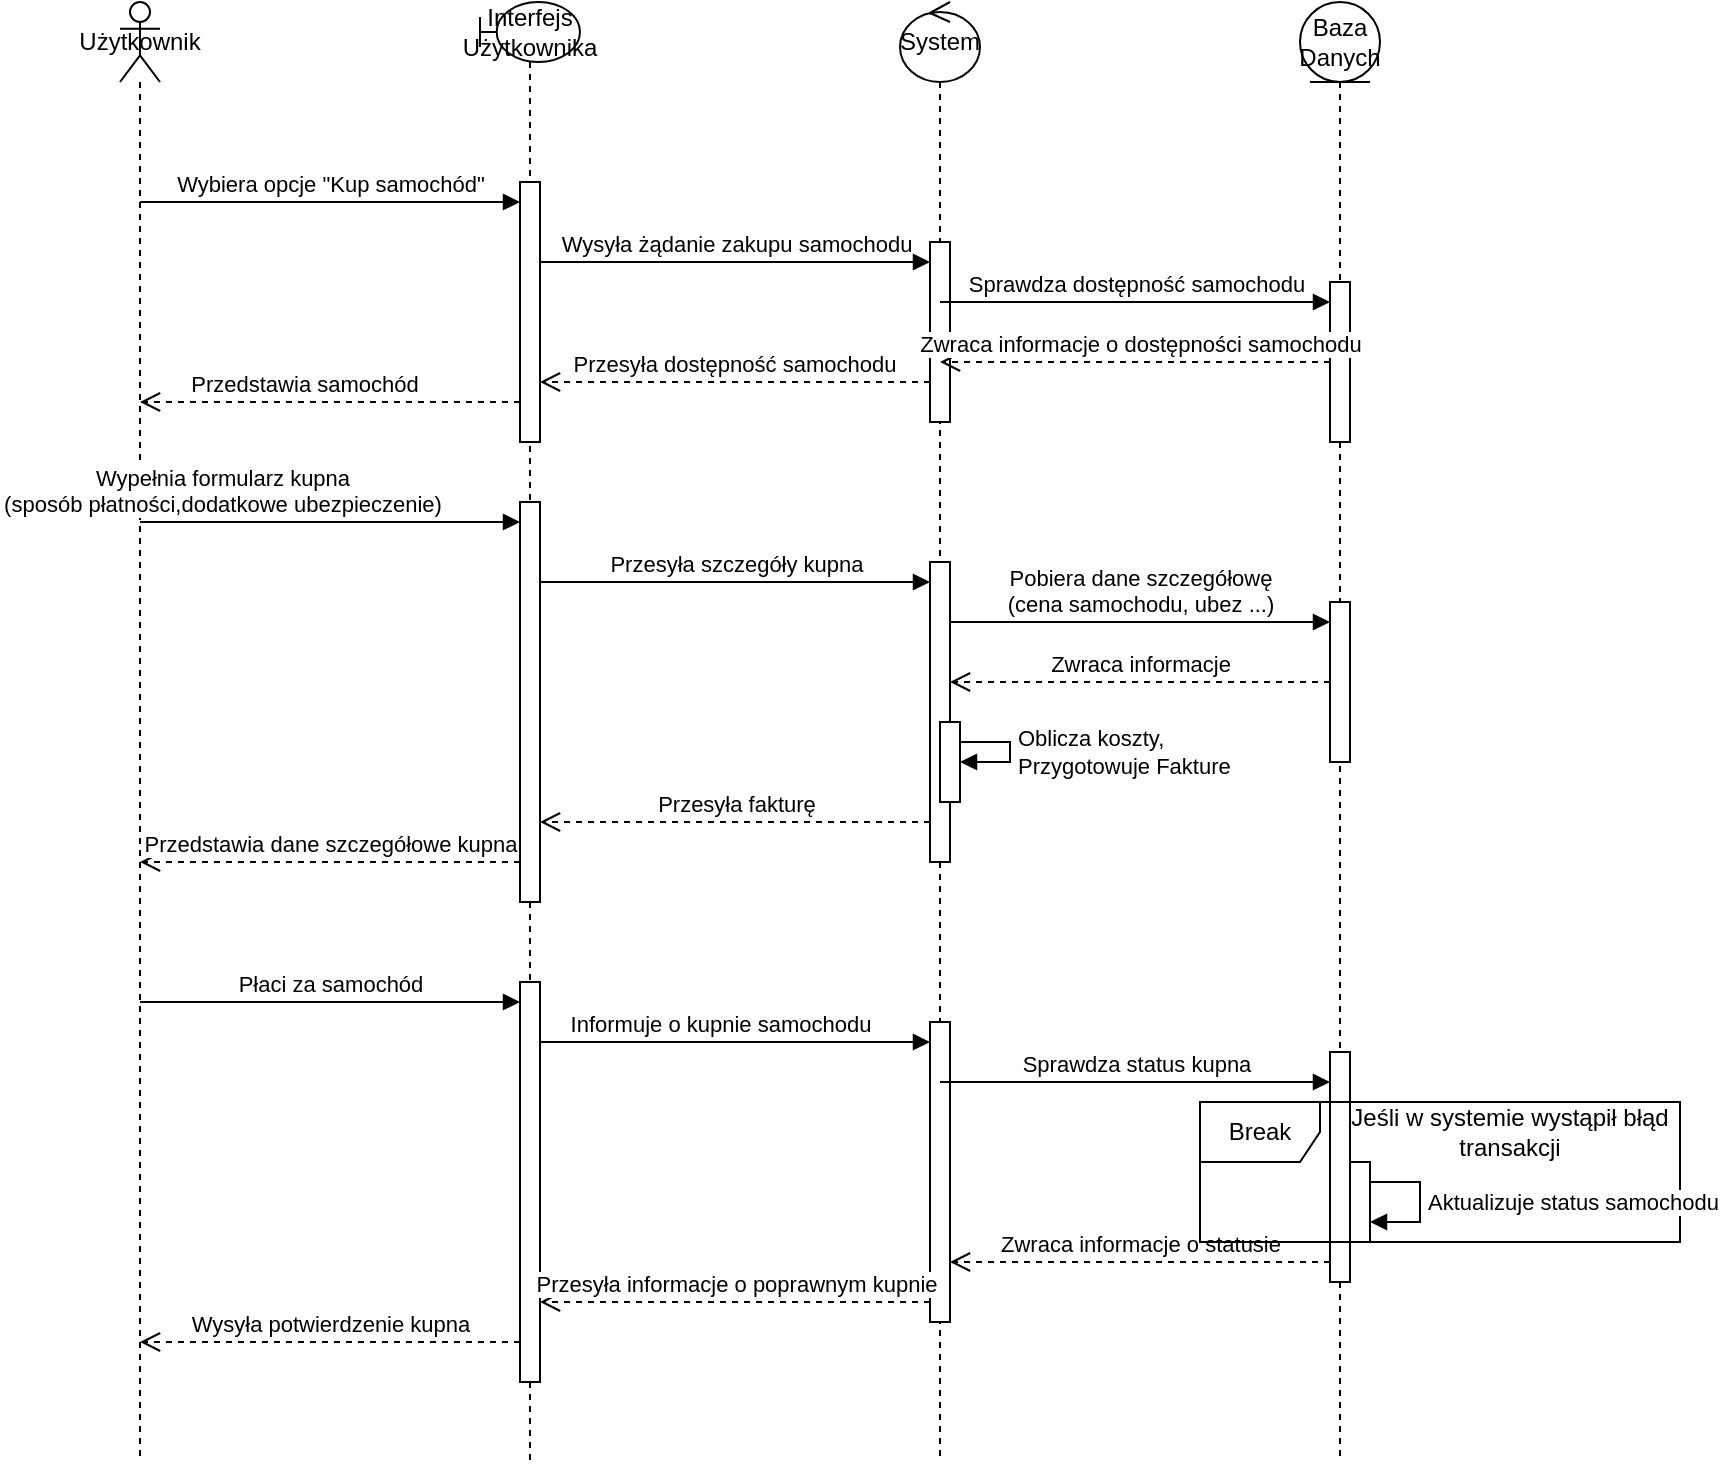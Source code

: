 <mxfile version="21.2.9" type="device">
  <diagram name="Strona-1" id="CH3fYYv1wVLw9lZq92jd">
    <mxGraphModel dx="1674" dy="768" grid="1" gridSize="10" guides="1" tooltips="1" connect="1" arrows="1" fold="1" page="1" pageScale="1" pageWidth="827" pageHeight="1169" math="0" shadow="0">
      <root>
        <mxCell id="0" />
        <mxCell id="1" parent="0" />
        <mxCell id="yxJLWmAVken-WrYLLM8N-1" value="Baza Danych" style="shape=umlLifeline;perimeter=lifelinePerimeter;whiteSpace=wrap;html=1;container=1;dropTarget=0;collapsible=0;recursiveResize=0;outlineConnect=0;portConstraint=eastwest;newEdgeStyle={&quot;edgeStyle&quot;:&quot;elbowEdgeStyle&quot;,&quot;elbow&quot;:&quot;vertical&quot;,&quot;curved&quot;:0,&quot;rounded&quot;:0};participant=umlEntity;" vertex="1" parent="1">
          <mxGeometry x="700" y="30" width="40" height="730" as="geometry" />
        </mxCell>
        <mxCell id="yxJLWmAVken-WrYLLM8N-13" value="" style="html=1;points=[];perimeter=orthogonalPerimeter;outlineConnect=0;targetShapes=umlLifeline;portConstraint=eastwest;newEdgeStyle={&quot;edgeStyle&quot;:&quot;elbowEdgeStyle&quot;,&quot;elbow&quot;:&quot;vertical&quot;,&quot;curved&quot;:0,&quot;rounded&quot;:0};" vertex="1" parent="yxJLWmAVken-WrYLLM8N-1">
          <mxGeometry x="15" y="140" width="10" height="80" as="geometry" />
        </mxCell>
        <mxCell id="yxJLWmAVken-WrYLLM8N-22" value="" style="html=1;points=[];perimeter=orthogonalPerimeter;outlineConnect=0;targetShapes=umlLifeline;portConstraint=eastwest;newEdgeStyle={&quot;edgeStyle&quot;:&quot;elbowEdgeStyle&quot;,&quot;elbow&quot;:&quot;vertical&quot;,&quot;curved&quot;:0,&quot;rounded&quot;:0};" vertex="1" parent="yxJLWmAVken-WrYLLM8N-1">
          <mxGeometry x="15" y="300" width="10" height="80" as="geometry" />
        </mxCell>
        <mxCell id="yxJLWmAVken-WrYLLM8N-33" value="" style="html=1;points=[];perimeter=orthogonalPerimeter;outlineConnect=0;targetShapes=umlLifeline;portConstraint=eastwest;newEdgeStyle={&quot;edgeStyle&quot;:&quot;elbowEdgeStyle&quot;,&quot;elbow&quot;:&quot;vertical&quot;,&quot;curved&quot;:0,&quot;rounded&quot;:0};" vertex="1" parent="yxJLWmAVken-WrYLLM8N-1">
          <mxGeometry x="15" y="525" width="10" height="115" as="geometry" />
        </mxCell>
        <mxCell id="yxJLWmAVken-WrYLLM8N-2" value="System" style="shape=umlLifeline;perimeter=lifelinePerimeter;whiteSpace=wrap;html=1;container=1;dropTarget=0;collapsible=0;recursiveResize=0;outlineConnect=0;portConstraint=eastwest;newEdgeStyle={&quot;edgeStyle&quot;:&quot;elbowEdgeStyle&quot;,&quot;elbow&quot;:&quot;vertical&quot;,&quot;curved&quot;:0,&quot;rounded&quot;:0};participant=umlControl;" vertex="1" parent="1">
          <mxGeometry x="500" y="30" width="40" height="730" as="geometry" />
        </mxCell>
        <mxCell id="yxJLWmAVken-WrYLLM8N-10" value="" style="html=1;points=[];perimeter=orthogonalPerimeter;outlineConnect=0;targetShapes=umlLifeline;portConstraint=eastwest;newEdgeStyle={&quot;edgeStyle&quot;:&quot;elbowEdgeStyle&quot;,&quot;elbow&quot;:&quot;vertical&quot;,&quot;curved&quot;:0,&quot;rounded&quot;:0};" vertex="1" parent="yxJLWmAVken-WrYLLM8N-2">
          <mxGeometry x="15" y="120" width="10" height="90" as="geometry" />
        </mxCell>
        <mxCell id="yxJLWmAVken-WrYLLM8N-19" value="" style="html=1;points=[];perimeter=orthogonalPerimeter;outlineConnect=0;targetShapes=umlLifeline;portConstraint=eastwest;newEdgeStyle={&quot;edgeStyle&quot;:&quot;elbowEdgeStyle&quot;,&quot;elbow&quot;:&quot;vertical&quot;,&quot;curved&quot;:0,&quot;rounded&quot;:0};" vertex="1" parent="yxJLWmAVken-WrYLLM8N-2">
          <mxGeometry x="15" y="280" width="10" height="150" as="geometry" />
        </mxCell>
        <mxCell id="yxJLWmAVken-WrYLLM8N-30" value="" style="html=1;points=[];perimeter=orthogonalPerimeter;outlineConnect=0;targetShapes=umlLifeline;portConstraint=eastwest;newEdgeStyle={&quot;edgeStyle&quot;:&quot;elbowEdgeStyle&quot;,&quot;elbow&quot;:&quot;vertical&quot;,&quot;curved&quot;:0,&quot;rounded&quot;:0};" vertex="1" parent="yxJLWmAVken-WrYLLM8N-2">
          <mxGeometry x="15" y="510" width="10" height="150" as="geometry" />
        </mxCell>
        <mxCell id="yxJLWmAVken-WrYLLM8N-4" value="Interfejs Użytkownika" style="shape=umlLifeline;perimeter=lifelinePerimeter;whiteSpace=wrap;html=1;container=1;dropTarget=0;collapsible=0;recursiveResize=0;outlineConnect=0;portConstraint=eastwest;newEdgeStyle={&quot;edgeStyle&quot;:&quot;elbowEdgeStyle&quot;,&quot;elbow&quot;:&quot;vertical&quot;,&quot;curved&quot;:0,&quot;rounded&quot;:0};participant=umlBoundary;size=30;" vertex="1" parent="1">
          <mxGeometry x="290" y="30" width="50" height="730" as="geometry" />
        </mxCell>
        <mxCell id="yxJLWmAVken-WrYLLM8N-7" value="" style="html=1;points=[];perimeter=orthogonalPerimeter;outlineConnect=0;targetShapes=umlLifeline;portConstraint=eastwest;newEdgeStyle={&quot;edgeStyle&quot;:&quot;elbowEdgeStyle&quot;,&quot;elbow&quot;:&quot;vertical&quot;,&quot;curved&quot;:0,&quot;rounded&quot;:0};" vertex="1" parent="yxJLWmAVken-WrYLLM8N-4">
          <mxGeometry x="20" y="90" width="10" height="130" as="geometry" />
        </mxCell>
        <mxCell id="yxJLWmAVken-WrYLLM8N-16" value="" style="html=1;points=[];perimeter=orthogonalPerimeter;outlineConnect=0;targetShapes=umlLifeline;portConstraint=eastwest;newEdgeStyle={&quot;edgeStyle&quot;:&quot;elbowEdgeStyle&quot;,&quot;elbow&quot;:&quot;vertical&quot;,&quot;curved&quot;:0,&quot;rounded&quot;:0};" vertex="1" parent="yxJLWmAVken-WrYLLM8N-4">
          <mxGeometry x="20" y="250" width="10" height="200" as="geometry" />
        </mxCell>
        <mxCell id="yxJLWmAVken-WrYLLM8N-27" value="" style="html=1;points=[];perimeter=orthogonalPerimeter;outlineConnect=0;targetShapes=umlLifeline;portConstraint=eastwest;newEdgeStyle={&quot;edgeStyle&quot;:&quot;elbowEdgeStyle&quot;,&quot;elbow&quot;:&quot;vertical&quot;,&quot;curved&quot;:0,&quot;rounded&quot;:0};" vertex="1" parent="yxJLWmAVken-WrYLLM8N-4">
          <mxGeometry x="20" y="490" width="10" height="200" as="geometry" />
        </mxCell>
        <mxCell id="yxJLWmAVken-WrYLLM8N-6" value="Użytkownik" style="shape=umlLifeline;perimeter=lifelinePerimeter;whiteSpace=wrap;html=1;container=1;dropTarget=0;collapsible=0;recursiveResize=0;outlineConnect=0;portConstraint=eastwest;newEdgeStyle={&quot;edgeStyle&quot;:&quot;elbowEdgeStyle&quot;,&quot;elbow&quot;:&quot;vertical&quot;,&quot;curved&quot;:0,&quot;rounded&quot;:0};participant=umlActor;" vertex="1" parent="1">
          <mxGeometry x="110" y="30" width="20" height="730" as="geometry" />
        </mxCell>
        <mxCell id="yxJLWmAVken-WrYLLM8N-8" value="Wybiera opcje &quot;Kup samochód&quot;" style="html=1;verticalAlign=bottom;endArrow=block;edgeStyle=elbowEdgeStyle;elbow=vertical;curved=0;rounded=0;" edge="1" target="yxJLWmAVken-WrYLLM8N-7" parent="1" source="yxJLWmAVken-WrYLLM8N-6">
          <mxGeometry relative="1" as="geometry">
            <mxPoint x="240" y="120" as="sourcePoint" />
            <Array as="points">
              <mxPoint x="200" y="130" />
            </Array>
          </mxGeometry>
        </mxCell>
        <mxCell id="yxJLWmAVken-WrYLLM8N-11" value="Wysyła żądanie zakupu samochodu" style="html=1;verticalAlign=bottom;endArrow=block;edgeStyle=elbowEdgeStyle;elbow=vertical;curved=0;rounded=0;" edge="1" target="yxJLWmAVken-WrYLLM8N-10" parent="1" source="yxJLWmAVken-WrYLLM8N-7">
          <mxGeometry relative="1" as="geometry">
            <mxPoint x="445" y="150" as="sourcePoint" />
            <Array as="points">
              <mxPoint x="390" y="160" />
            </Array>
          </mxGeometry>
        </mxCell>
        <mxCell id="yxJLWmAVken-WrYLLM8N-14" value="Sprawdza dostępność samochodu" style="html=1;verticalAlign=bottom;endArrow=block;edgeStyle=elbowEdgeStyle;elbow=vertical;curved=0;rounded=0;" edge="1" target="yxJLWmAVken-WrYLLM8N-13" parent="1" source="yxJLWmAVken-WrYLLM8N-2">
          <mxGeometry relative="1" as="geometry">
            <mxPoint x="645" y="170" as="sourcePoint" />
            <Array as="points">
              <mxPoint x="570" y="180" />
            </Array>
          </mxGeometry>
        </mxCell>
        <mxCell id="yxJLWmAVken-WrYLLM8N-15" value="Zwraca informacje o dostępności samochodu" style="html=1;verticalAlign=bottom;endArrow=open;dashed=1;endSize=8;edgeStyle=elbowEdgeStyle;elbow=vertical;curved=0;rounded=0;" edge="1" source="yxJLWmAVken-WrYLLM8N-13" parent="1" target="yxJLWmAVken-WrYLLM8N-2">
          <mxGeometry x="-0.028" relative="1" as="geometry">
            <mxPoint x="645" y="245" as="targetPoint" />
            <mxPoint as="offset" />
          </mxGeometry>
        </mxCell>
        <mxCell id="yxJLWmAVken-WrYLLM8N-12" value="Przesyła dostępność samochodu" style="html=1;verticalAlign=bottom;endArrow=open;dashed=1;endSize=8;edgeStyle=elbowEdgeStyle;elbow=vertical;curved=0;rounded=0;" edge="1" source="yxJLWmAVken-WrYLLM8N-10" parent="1" target="yxJLWmAVken-WrYLLM8N-7">
          <mxGeometry x="0.005" relative="1" as="geometry">
            <mxPoint x="445" y="225" as="targetPoint" />
            <Array as="points">
              <mxPoint x="390" y="220" />
            </Array>
            <mxPoint as="offset" />
          </mxGeometry>
        </mxCell>
        <mxCell id="yxJLWmAVken-WrYLLM8N-9" value="Przedstawia samochód" style="html=1;verticalAlign=bottom;endArrow=open;dashed=1;endSize=8;edgeStyle=elbowEdgeStyle;elbow=vertical;curved=0;rounded=0;" edge="1" source="yxJLWmAVken-WrYLLM8N-7" parent="1" target="yxJLWmAVken-WrYLLM8N-6">
          <mxGeometry x="0.143" relative="1" as="geometry">
            <mxPoint x="240" y="195" as="targetPoint" />
            <Array as="points">
              <mxPoint x="240" y="230" />
            </Array>
            <mxPoint as="offset" />
          </mxGeometry>
        </mxCell>
        <mxCell id="yxJLWmAVken-WrYLLM8N-17" value="Wypełnia formularz kupna&lt;br&gt;(sposób płatności,dodatkowe ubezpieczenie)" style="html=1;verticalAlign=bottom;endArrow=block;edgeStyle=elbowEdgeStyle;elbow=vertical;curved=0;rounded=0;" edge="1" target="yxJLWmAVken-WrYLLM8N-16" parent="1" source="yxJLWmAVken-WrYLLM8N-6">
          <mxGeometry x="-0.575" relative="1" as="geometry">
            <mxPoint x="240" y="280" as="sourcePoint" />
            <Array as="points">
              <mxPoint x="180" y="290" />
            </Array>
            <mxPoint as="offset" />
          </mxGeometry>
        </mxCell>
        <mxCell id="yxJLWmAVken-WrYLLM8N-18" value="Przedstawia dane szczegółowe kupna" style="html=1;verticalAlign=bottom;endArrow=open;dashed=1;endSize=8;edgeStyle=elbowEdgeStyle;elbow=vertical;curved=0;rounded=0;" edge="1" source="yxJLWmAVken-WrYLLM8N-16" parent="1" target="yxJLWmAVken-WrYLLM8N-6">
          <mxGeometry relative="1" as="geometry">
            <mxPoint x="240" y="355" as="targetPoint" />
            <Array as="points">
              <mxPoint x="270" y="460" />
              <mxPoint x="190" y="440" />
              <mxPoint x="260" y="355" />
            </Array>
          </mxGeometry>
        </mxCell>
        <mxCell id="yxJLWmAVken-WrYLLM8N-20" value="Przesyła szczegóły kupna" style="html=1;verticalAlign=bottom;endArrow=block;edgeStyle=elbowEdgeStyle;elbow=vertical;curved=0;rounded=0;" edge="1" target="yxJLWmAVken-WrYLLM8N-19" parent="1" source="yxJLWmAVken-WrYLLM8N-16">
          <mxGeometry relative="1" as="geometry">
            <mxPoint x="445" y="310" as="sourcePoint" />
            <Array as="points">
              <mxPoint x="370" y="320" />
            </Array>
          </mxGeometry>
        </mxCell>
        <mxCell id="yxJLWmAVken-WrYLLM8N-21" value="Przesyła fakturę" style="html=1;verticalAlign=bottom;endArrow=open;dashed=1;endSize=8;edgeStyle=elbowEdgeStyle;elbow=vertical;curved=0;rounded=0;" edge="1" source="yxJLWmAVken-WrYLLM8N-19" parent="1" target="yxJLWmAVken-WrYLLM8N-16">
          <mxGeometry relative="1" as="geometry">
            <mxPoint x="445" y="385" as="targetPoint" />
            <Array as="points">
              <mxPoint x="410" y="440" />
              <mxPoint x="400" y="370" />
            </Array>
          </mxGeometry>
        </mxCell>
        <mxCell id="yxJLWmAVken-WrYLLM8N-23" value="Pobiera dane szczegółowę&lt;br&gt;(cena samochodu, ubez ...)" style="html=1;verticalAlign=bottom;endArrow=block;edgeStyle=elbowEdgeStyle;elbow=vertical;curved=0;rounded=0;" edge="1" target="yxJLWmAVken-WrYLLM8N-22" parent="1" source="yxJLWmAVken-WrYLLM8N-19">
          <mxGeometry relative="1" as="geometry">
            <mxPoint x="645" y="330" as="sourcePoint" />
            <Array as="points">
              <mxPoint x="560" y="340" />
            </Array>
            <mxPoint as="offset" />
          </mxGeometry>
        </mxCell>
        <mxCell id="yxJLWmAVken-WrYLLM8N-24" value="Zwraca informacje" style="html=1;verticalAlign=bottom;endArrow=open;dashed=1;endSize=8;edgeStyle=elbowEdgeStyle;elbow=vertical;curved=0;rounded=0;" edge="1" source="yxJLWmAVken-WrYLLM8N-22" parent="1" target="yxJLWmAVken-WrYLLM8N-19">
          <mxGeometry relative="1" as="geometry">
            <mxPoint x="645" y="405" as="targetPoint" />
          </mxGeometry>
        </mxCell>
        <mxCell id="yxJLWmAVken-WrYLLM8N-25" value="" style="html=1;points=[];perimeter=orthogonalPerimeter;outlineConnect=0;targetShapes=umlLifeline;portConstraint=eastwest;newEdgeStyle={&quot;edgeStyle&quot;:&quot;elbowEdgeStyle&quot;,&quot;elbow&quot;:&quot;vertical&quot;,&quot;curved&quot;:0,&quot;rounded&quot;:0};" vertex="1" parent="1">
          <mxGeometry x="520" y="390" width="10" height="40" as="geometry" />
        </mxCell>
        <mxCell id="yxJLWmAVken-WrYLLM8N-26" value="Oblicza koszty,&lt;br&gt;Przygotowuje Fakture" style="html=1;align=left;spacingLeft=2;endArrow=block;rounded=0;edgeStyle=orthogonalEdgeStyle;curved=0;rounded=0;" edge="1" target="yxJLWmAVken-WrYLLM8N-25" parent="1" source="yxJLWmAVken-WrYLLM8N-25">
          <mxGeometry relative="1" as="geometry">
            <mxPoint x="525" y="370" as="sourcePoint" />
            <Array as="points">
              <mxPoint x="555" y="400" />
              <mxPoint x="555" y="410" />
            </Array>
          </mxGeometry>
        </mxCell>
        <mxCell id="yxJLWmAVken-WrYLLM8N-28" value="Płaci za samochód" style="html=1;verticalAlign=bottom;endArrow=block;edgeStyle=elbowEdgeStyle;elbow=vertical;curved=0;rounded=0;" edge="1" target="yxJLWmAVken-WrYLLM8N-27" parent="1" source="yxJLWmAVken-WrYLLM8N-6">
          <mxGeometry relative="1" as="geometry">
            <mxPoint x="240" y="520" as="sourcePoint" />
            <Array as="points">
              <mxPoint x="170" y="530" />
            </Array>
          </mxGeometry>
        </mxCell>
        <mxCell id="yxJLWmAVken-WrYLLM8N-31" value="Informuje o kupnie samochodu" style="html=1;verticalAlign=bottom;endArrow=block;edgeStyle=elbowEdgeStyle;elbow=vertical;curved=0;rounded=0;" edge="1" target="yxJLWmAVken-WrYLLM8N-30" parent="1" source="yxJLWmAVken-WrYLLM8N-27">
          <mxGeometry x="-0.077" relative="1" as="geometry">
            <mxPoint x="445" y="530" as="sourcePoint" />
            <Array as="points">
              <mxPoint x="370" y="550" />
            </Array>
            <mxPoint as="offset" />
          </mxGeometry>
        </mxCell>
        <mxCell id="yxJLWmAVken-WrYLLM8N-29" value="Wysyła potwierdzenie kupna" style="html=1;verticalAlign=bottom;endArrow=open;dashed=1;endSize=8;edgeStyle=elbowEdgeStyle;elbow=vertical;curved=0;rounded=0;" edge="1" source="yxJLWmAVken-WrYLLM8N-27" parent="1" target="yxJLWmAVken-WrYLLM8N-6">
          <mxGeometry relative="1" as="geometry">
            <mxPoint x="240" y="595" as="targetPoint" />
            <Array as="points">
              <mxPoint x="250" y="700" />
              <mxPoint x="180" y="650" />
            </Array>
          </mxGeometry>
        </mxCell>
        <mxCell id="yxJLWmAVken-WrYLLM8N-32" value="Przesyła informacje o poprawnym kupnie" style="html=1;verticalAlign=bottom;endArrow=open;dashed=1;endSize=8;edgeStyle=elbowEdgeStyle;elbow=vertical;curved=0;rounded=0;" edge="1" source="yxJLWmAVken-WrYLLM8N-30" parent="1" target="yxJLWmAVken-WrYLLM8N-27">
          <mxGeometry relative="1" as="geometry">
            <mxPoint x="445" y="605" as="targetPoint" />
            <Array as="points">
              <mxPoint x="390" y="680" />
              <mxPoint x="470" y="620" />
            </Array>
          </mxGeometry>
        </mxCell>
        <mxCell id="yxJLWmAVken-WrYLLM8N-34" value="Sprawdza status kupna" style="html=1;verticalAlign=bottom;endArrow=block;edgeStyle=elbowEdgeStyle;elbow=vertical;curved=0;rounded=0;" edge="1" target="yxJLWmAVken-WrYLLM8N-33" parent="1" source="yxJLWmAVken-WrYLLM8N-2">
          <mxGeometry relative="1" as="geometry">
            <mxPoint x="645" y="555" as="sourcePoint" />
            <Array as="points">
              <mxPoint x="580" y="570" />
            </Array>
          </mxGeometry>
        </mxCell>
        <mxCell id="yxJLWmAVken-WrYLLM8N-35" value="Zwraca informacje o statusie" style="html=1;verticalAlign=bottom;endArrow=open;dashed=1;endSize=8;edgeStyle=elbowEdgeStyle;elbow=vertical;curved=0;rounded=0;" edge="1" source="yxJLWmAVken-WrYLLM8N-33" parent="1" target="yxJLWmAVken-WrYLLM8N-30">
          <mxGeometry relative="1" as="geometry">
            <mxPoint x="645" y="630" as="targetPoint" />
            <Array as="points">
              <mxPoint x="600" y="660" />
              <mxPoint x="580" y="610" />
            </Array>
          </mxGeometry>
        </mxCell>
        <mxCell id="yxJLWmAVken-WrYLLM8N-38" value="Break" style="shape=umlFrame;whiteSpace=wrap;html=1;pointerEvents=0;" vertex="1" parent="1">
          <mxGeometry x="650" y="580" width="240" height="70" as="geometry" />
        </mxCell>
        <mxCell id="yxJLWmAVken-WrYLLM8N-39" value="Jeśli w systemie wystąpił błąd transakcji" style="text;html=1;strokeColor=none;fillColor=none;align=center;verticalAlign=middle;whiteSpace=wrap;rounded=0;" vertex="1" parent="1">
          <mxGeometry x="710" y="580" width="190" height="30" as="geometry" />
        </mxCell>
        <mxCell id="yxJLWmAVken-WrYLLM8N-40" value="" style="html=1;points=[];perimeter=orthogonalPerimeter;outlineConnect=0;targetShapes=umlLifeline;portConstraint=eastwest;newEdgeStyle={&quot;edgeStyle&quot;:&quot;elbowEdgeStyle&quot;,&quot;elbow&quot;:&quot;vertical&quot;,&quot;curved&quot;:0,&quot;rounded&quot;:0};" vertex="1" parent="1">
          <mxGeometry x="725" y="610" width="10" height="40" as="geometry" />
        </mxCell>
        <mxCell id="yxJLWmAVken-WrYLLM8N-41" value="Aktualizuje status samochodu" style="html=1;align=left;spacingLeft=2;endArrow=block;rounded=0;edgeStyle=orthogonalEdgeStyle;curved=0;rounded=0;" edge="1" target="yxJLWmAVken-WrYLLM8N-40" parent="1" source="yxJLWmAVken-WrYLLM8N-40">
          <mxGeometry relative="1" as="geometry">
            <mxPoint x="730" y="590" as="sourcePoint" />
            <Array as="points">
              <mxPoint x="760" y="620" />
              <mxPoint x="760" y="640" />
            </Array>
          </mxGeometry>
        </mxCell>
      </root>
    </mxGraphModel>
  </diagram>
</mxfile>
